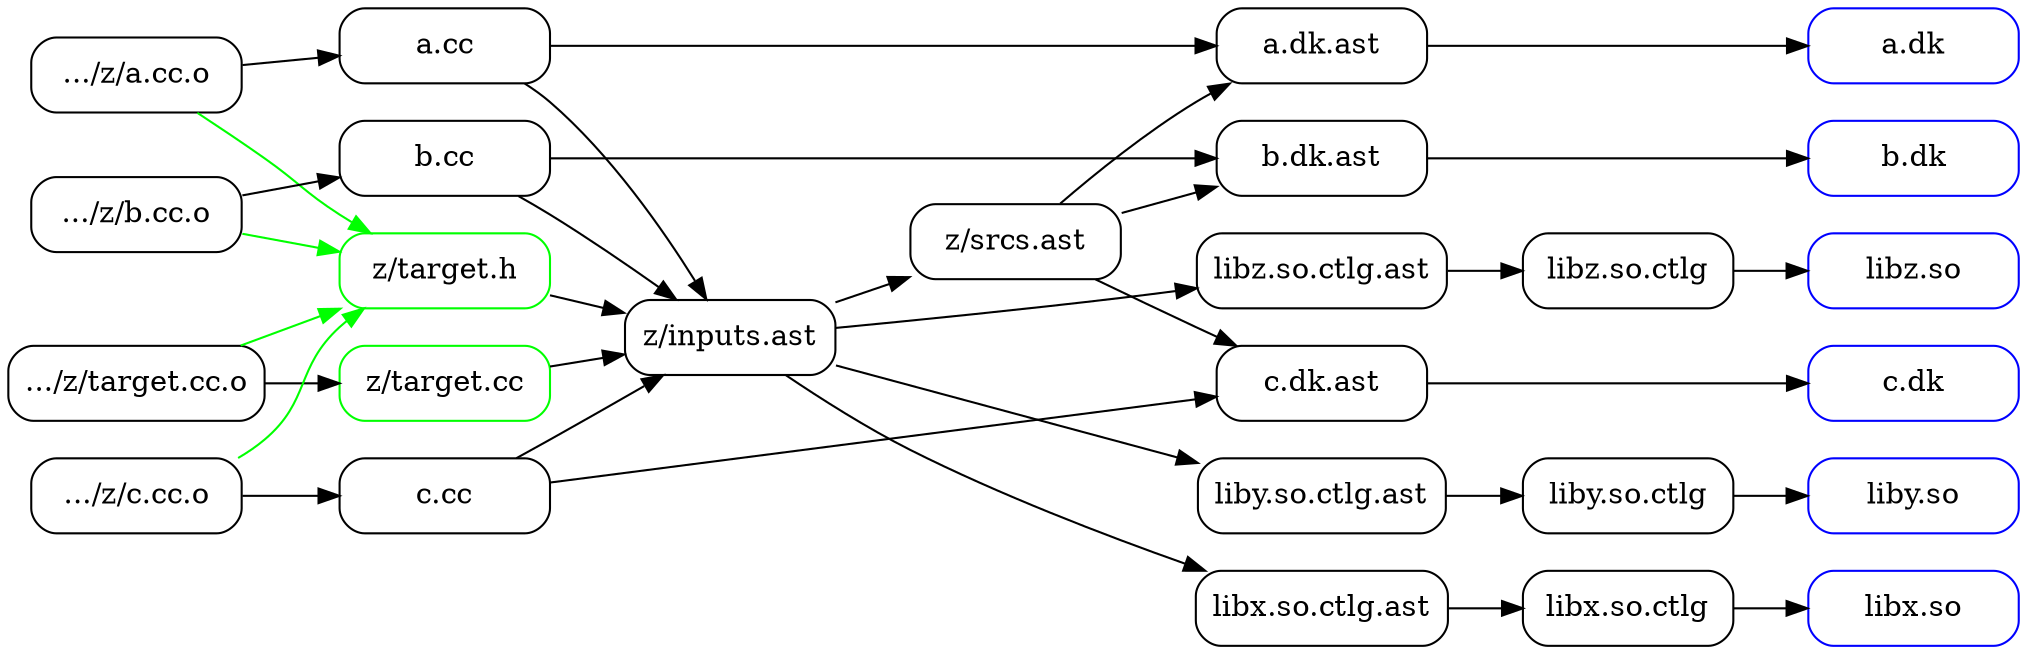 digraph {
  graph [ rankdir = LR, dir = back ];
  node [ shape = rect, style = rounded, width = 1.4 ];

  "a.dk" [ color = blue ];
  "b.dk" [ color = blue ];
  "c.dk" [ color = blue ];
  "libx.so" [ color = blue ];
  "liby.so" [ color = blue ];
  "libz.so" [ color = blue ];
  "z/target.h" [ color = green ];
  "z/target.cc" [ color = green ];

  ".../z/target.cc.o" -> "z/target.cc";
  ".../z/target.cc.o" -> "z/target.h" [ color = green ];

  ".../z/a.cc.o" -> "a.cc";
  ".../z/a.cc.o" -> "z/target.h" [ color = green ];

  ".../z/b.cc.o" -> "b.cc";
  ".../z/b.cc.o" -> "z/target.h" [ color = green ];

  ".../z/c.cc.o" -> "c.cc";
  ".../z/c.cc.o" -> "z/target.h" [ color = green ];

  "z/target.h" -> "z/inputs.ast";
  "z/target.cc" -> "z/inputs.ast";

  "a.cc" -> "z/inputs.ast";
  "a.cc" -> "a.dk.ast";
  
  "b.cc" -> "z/inputs.ast";
  "b.cc" -> "b.dk.ast";
  
  "c.cc" -> "z/inputs.ast";
  "c.cc" -> "c.dk.ast";
  
  "z/inputs.ast" -> "z/srcs.ast";
  "z/inputs.ast" -> "libx.so.ctlg.ast";
  "z/inputs.ast" -> "liby.so.ctlg.ast";
  "z/inputs.ast" -> "libz.so.ctlg.ast";

  "z/srcs.ast" -> "a.dk.ast" -> "a.dk";
  "z/srcs.ast" -> "b.dk.ast" -> "b.dk";
  "z/srcs.ast" -> "c.dk.ast" -> "c.dk";

  "libx.so.ctlg.ast" -> "libx.so.ctlg" -> "libx.so";
  "liby.so.ctlg.ast" -> "liby.so.ctlg" -> "liby.so";
  "libz.so.ctlg.ast" -> "libz.so.ctlg" -> "libz.so";

  subgraph {
    graph [ rank = same ];
    "a.dk.ast";
    "b.dk.ast";
    "c.dk.ast";
    "libx.so.ctlg.ast";
    "liby.so.ctlg.ast";
    "libz.so.ctlg.ast";
  }
  subgraph {
    graph [ rank = same ];
    "a.dk";
    "b.dk";
    "c.dk";
    "libx.so";
    "liby.so";
    "libz.so";
  }
}
